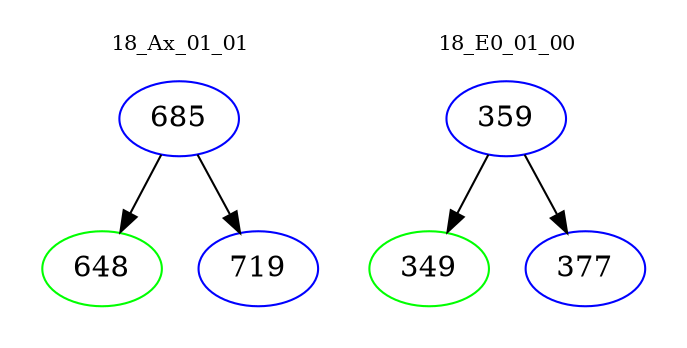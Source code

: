 digraph{
subgraph cluster_0 {
color = white
label = "18_Ax_01_01";
fontsize=10;
T0_685 [label="685", color="blue"]
T0_685 -> T0_648 [color="black"]
T0_648 [label="648", color="green"]
T0_685 -> T0_719 [color="black"]
T0_719 [label="719", color="blue"]
}
subgraph cluster_1 {
color = white
label = "18_E0_01_00";
fontsize=10;
T1_359 [label="359", color="blue"]
T1_359 -> T1_349 [color="black"]
T1_349 [label="349", color="green"]
T1_359 -> T1_377 [color="black"]
T1_377 [label="377", color="blue"]
}
}
